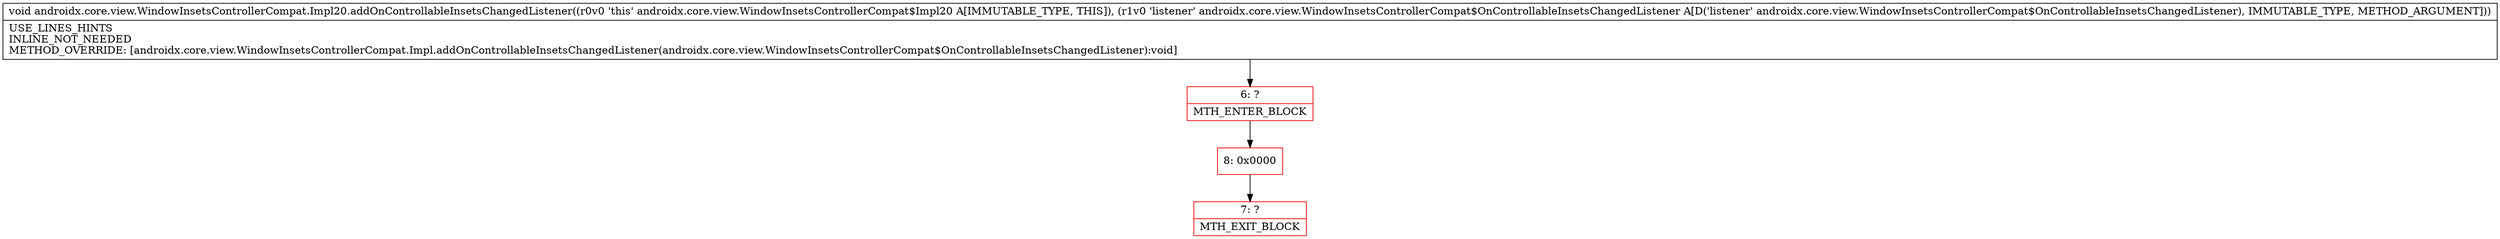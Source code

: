 digraph "CFG forandroidx.core.view.WindowInsetsControllerCompat.Impl20.addOnControllableInsetsChangedListener(Landroidx\/core\/view\/WindowInsetsControllerCompat$OnControllableInsetsChangedListener;)V" {
subgraph cluster_Region_193410128 {
label = "R(0)";
node [shape=record,color=blue];
}
Node_6 [shape=record,color=red,label="{6\:\ ?|MTH_ENTER_BLOCK\l}"];
Node_8 [shape=record,color=red,label="{8\:\ 0x0000}"];
Node_7 [shape=record,color=red,label="{7\:\ ?|MTH_EXIT_BLOCK\l}"];
MethodNode[shape=record,label="{void androidx.core.view.WindowInsetsControllerCompat.Impl20.addOnControllableInsetsChangedListener((r0v0 'this' androidx.core.view.WindowInsetsControllerCompat$Impl20 A[IMMUTABLE_TYPE, THIS]), (r1v0 'listener' androidx.core.view.WindowInsetsControllerCompat$OnControllableInsetsChangedListener A[D('listener' androidx.core.view.WindowInsetsControllerCompat$OnControllableInsetsChangedListener), IMMUTABLE_TYPE, METHOD_ARGUMENT]))  | USE_LINES_HINTS\lINLINE_NOT_NEEDED\lMETHOD_OVERRIDE: [androidx.core.view.WindowInsetsControllerCompat.Impl.addOnControllableInsetsChangedListener(androidx.core.view.WindowInsetsControllerCompat$OnControllableInsetsChangedListener):void]\l}"];
MethodNode -> Node_6;Node_6 -> Node_8;
Node_8 -> Node_7;
}


